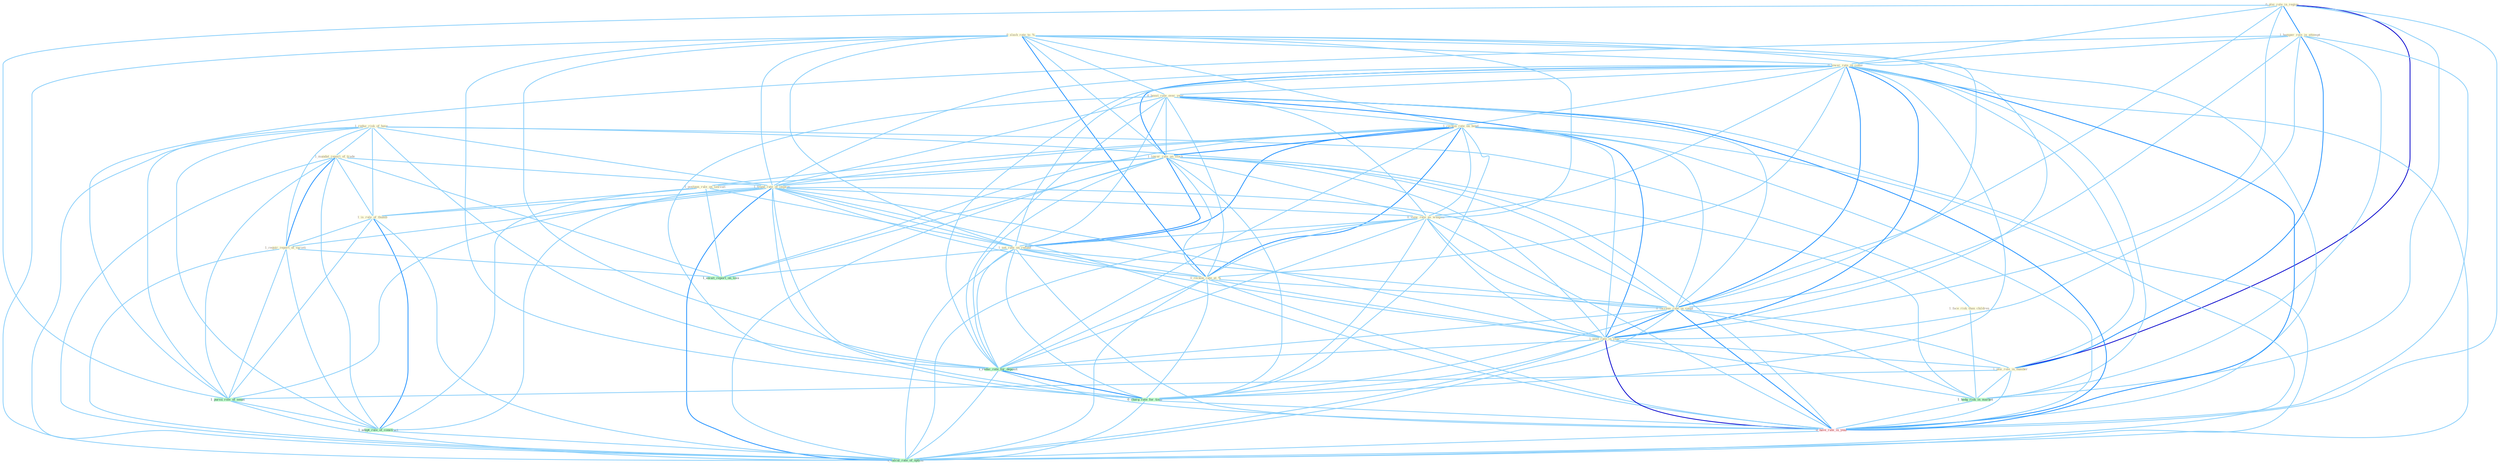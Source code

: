 Graph G{ 
    node
    [shape=polygon,style=filled,width=.5,height=.06,color="#BDFCC9",fixedsize=true,fontsize=4,
    fontcolor="#2f4f4f"];
    {node
    [color="#ffffe0", fontcolor="#8b7d6b"] "0_plai_role_in_region " "1_hamper_role_in_attempt " "0_slash_rate_to_% " "1_reduc_risk_of_have " "0_lower_rate_in_come " "1_face_risk_than_children " "0_boost_rate_over_year " "1_mandat_report_of_trade " "1_reckon_rate_on_bond " "1_lower_rate_on_stock " "1_found_rate_of_improv " "0_view_rate_as_weapon " "1_postpon_rule_on_lawsuit " "1_is_rule_of_thumb " "1_requir_report_of_varieti " "1_set_rate_on_refund " "0_reckon_rate_at_% " "0_increas_rate_in_coupl " "1_post_rate_in_year " "1_plai_role_in_number "}
{node [color="#fff0f5", fontcolor="#b22222"] "0_have_rate_in_year "}
edge [color="#B0E2FF"];

	"0_plai_role_in_region " -- "1_hamper_role_in_attempt " [w="2", color="#1e90ff" , len=0.8];
	"0_plai_role_in_region " -- "0_lower_rate_in_come " [w="1", color="#87cefa" ];
	"0_plai_role_in_region " -- "0_increas_rate_in_coupl " [w="1", color="#87cefa" ];
	"0_plai_role_in_region " -- "1_post_rate_in_year " [w="1", color="#87cefa" ];
	"0_plai_role_in_region " -- "1_plai_role_in_number " [w="3", color="#0000cd" , len=0.6];
	"0_plai_role_in_region " -- "1_pursu_role_of_senat " [w="1", color="#87cefa" ];
	"0_plai_role_in_region " -- "1_hedg_risk_in_market " [w="1", color="#87cefa" ];
	"0_plai_role_in_region " -- "0_have_rate_in_year " [w="1", color="#87cefa" ];
	"1_hamper_role_in_attempt " -- "0_lower_rate_in_come " [w="1", color="#87cefa" ];
	"1_hamper_role_in_attempt " -- "0_increas_rate_in_coupl " [w="1", color="#87cefa" ];
	"1_hamper_role_in_attempt " -- "1_post_rate_in_year " [w="1", color="#87cefa" ];
	"1_hamper_role_in_attempt " -- "1_plai_role_in_number " [w="2", color="#1e90ff" , len=0.8];
	"1_hamper_role_in_attempt " -- "1_pursu_role_of_senat " [w="1", color="#87cefa" ];
	"1_hamper_role_in_attempt " -- "1_hedg_risk_in_market " [w="1", color="#87cefa" ];
	"1_hamper_role_in_attempt " -- "0_have_rate_in_year " [w="1", color="#87cefa" ];
	"0_slash_rate_to_% " -- "0_lower_rate_in_come " [w="1", color="#87cefa" ];
	"0_slash_rate_to_% " -- "0_boost_rate_over_year " [w="1", color="#87cefa" ];
	"0_slash_rate_to_% " -- "1_reckon_rate_on_bond " [w="1", color="#87cefa" ];
	"0_slash_rate_to_% " -- "1_lower_rate_on_stock " [w="1", color="#87cefa" ];
	"0_slash_rate_to_% " -- "1_found_rate_of_improv " [w="1", color="#87cefa" ];
	"0_slash_rate_to_% " -- "0_view_rate_as_weapon " [w="1", color="#87cefa" ];
	"0_slash_rate_to_% " -- "1_set_rate_on_refund " [w="1", color="#87cefa" ];
	"0_slash_rate_to_% " -- "0_reckon_rate_at_% " [w="2", color="#1e90ff" , len=0.8];
	"0_slash_rate_to_% " -- "0_increas_rate_in_coupl " [w="1", color="#87cefa" ];
	"0_slash_rate_to_% " -- "1_post_rate_in_year " [w="1", color="#87cefa" ];
	"0_slash_rate_to_% " -- "1_reduc_rate_for_deposit " [w="1", color="#87cefa" ];
	"0_slash_rate_to_% " -- "0_charg_rate_for_time " [w="1", color="#87cefa" ];
	"0_slash_rate_to_% " -- "0_have_rate_in_year " [w="1", color="#87cefa" ];
	"0_slash_rate_to_% " -- "1_calcul_rate_of_option " [w="1", color="#87cefa" ];
	"1_reduc_risk_of_have " -- "1_face_risk_than_children " [w="1", color="#87cefa" ];
	"1_reduc_risk_of_have " -- "1_mandat_report_of_trade " [w="1", color="#87cefa" ];
	"1_reduc_risk_of_have " -- "1_found_rate_of_improv " [w="1", color="#87cefa" ];
	"1_reduc_risk_of_have " -- "1_is_rule_of_thumb " [w="1", color="#87cefa" ];
	"1_reduc_risk_of_have " -- "1_requir_report_of_varieti " [w="1", color="#87cefa" ];
	"1_reduc_risk_of_have " -- "1_pursu_role_of_senat " [w="1", color="#87cefa" ];
	"1_reduc_risk_of_have " -- "1_reduc_rate_for_deposit " [w="1", color="#87cefa" ];
	"1_reduc_risk_of_have " -- "1_adopt_rule_of_construct " [w="1", color="#87cefa" ];
	"1_reduc_risk_of_have " -- "1_hedg_risk_in_market " [w="1", color="#87cefa" ];
	"1_reduc_risk_of_have " -- "1_calcul_rate_of_option " [w="1", color="#87cefa" ];
	"0_lower_rate_in_come " -- "0_boost_rate_over_year " [w="1", color="#87cefa" ];
	"0_lower_rate_in_come " -- "1_reckon_rate_on_bond " [w="1", color="#87cefa" ];
	"0_lower_rate_in_come " -- "1_lower_rate_on_stock " [w="2", color="#1e90ff" , len=0.8];
	"0_lower_rate_in_come " -- "1_found_rate_of_improv " [w="1", color="#87cefa" ];
	"0_lower_rate_in_come " -- "0_view_rate_as_weapon " [w="1", color="#87cefa" ];
	"0_lower_rate_in_come " -- "1_set_rate_on_refund " [w="1", color="#87cefa" ];
	"0_lower_rate_in_come " -- "0_reckon_rate_at_% " [w="1", color="#87cefa" ];
	"0_lower_rate_in_come " -- "0_increas_rate_in_coupl " [w="2", color="#1e90ff" , len=0.8];
	"0_lower_rate_in_come " -- "1_post_rate_in_year " [w="2", color="#1e90ff" , len=0.8];
	"0_lower_rate_in_come " -- "1_plai_role_in_number " [w="1", color="#87cefa" ];
	"0_lower_rate_in_come " -- "1_reduc_rate_for_deposit " [w="1", color="#87cefa" ];
	"0_lower_rate_in_come " -- "0_charg_rate_for_time " [w="1", color="#87cefa" ];
	"0_lower_rate_in_come " -- "1_hedg_risk_in_market " [w="1", color="#87cefa" ];
	"0_lower_rate_in_come " -- "0_have_rate_in_year " [w="2", color="#1e90ff" , len=0.8];
	"0_lower_rate_in_come " -- "1_calcul_rate_of_option " [w="1", color="#87cefa" ];
	"1_face_risk_than_children " -- "1_hedg_risk_in_market " [w="1", color="#87cefa" ];
	"0_boost_rate_over_year " -- "1_reckon_rate_on_bond " [w="1", color="#87cefa" ];
	"0_boost_rate_over_year " -- "1_lower_rate_on_stock " [w="1", color="#87cefa" ];
	"0_boost_rate_over_year " -- "1_found_rate_of_improv " [w="1", color="#87cefa" ];
	"0_boost_rate_over_year " -- "0_view_rate_as_weapon " [w="1", color="#87cefa" ];
	"0_boost_rate_over_year " -- "1_set_rate_on_refund " [w="1", color="#87cefa" ];
	"0_boost_rate_over_year " -- "0_reckon_rate_at_% " [w="1", color="#87cefa" ];
	"0_boost_rate_over_year " -- "0_increas_rate_in_coupl " [w="1", color="#87cefa" ];
	"0_boost_rate_over_year " -- "1_post_rate_in_year " [w="2", color="#1e90ff" , len=0.8];
	"0_boost_rate_over_year " -- "1_reduc_rate_for_deposit " [w="1", color="#87cefa" ];
	"0_boost_rate_over_year " -- "0_charg_rate_for_time " [w="1", color="#87cefa" ];
	"0_boost_rate_over_year " -- "0_have_rate_in_year " [w="2", color="#1e90ff" , len=0.8];
	"0_boost_rate_over_year " -- "1_calcul_rate_of_option " [w="1", color="#87cefa" ];
	"1_mandat_report_of_trade " -- "1_found_rate_of_improv " [w="1", color="#87cefa" ];
	"1_mandat_report_of_trade " -- "1_is_rule_of_thumb " [w="1", color="#87cefa" ];
	"1_mandat_report_of_trade " -- "1_requir_report_of_varieti " [w="2", color="#1e90ff" , len=0.8];
	"1_mandat_report_of_trade " -- "1_pursu_role_of_senat " [w="1", color="#87cefa" ];
	"1_mandat_report_of_trade " -- "1_await_report_on_loss " [w="1", color="#87cefa" ];
	"1_mandat_report_of_trade " -- "1_adopt_rule_of_construct " [w="1", color="#87cefa" ];
	"1_mandat_report_of_trade " -- "1_calcul_rate_of_option " [w="1", color="#87cefa" ];
	"1_reckon_rate_on_bond " -- "1_lower_rate_on_stock " [w="2", color="#1e90ff" , len=0.8];
	"1_reckon_rate_on_bond " -- "1_found_rate_of_improv " [w="1", color="#87cefa" ];
	"1_reckon_rate_on_bond " -- "0_view_rate_as_weapon " [w="1", color="#87cefa" ];
	"1_reckon_rate_on_bond " -- "1_postpon_rule_on_lawsuit " [w="1", color="#87cefa" ];
	"1_reckon_rate_on_bond " -- "1_set_rate_on_refund " [w="2", color="#1e90ff" , len=0.8];
	"1_reckon_rate_on_bond " -- "0_reckon_rate_at_% " [w="2", color="#1e90ff" , len=0.8];
	"1_reckon_rate_on_bond " -- "0_increas_rate_in_coupl " [w="1", color="#87cefa" ];
	"1_reckon_rate_on_bond " -- "1_post_rate_in_year " [w="1", color="#87cefa" ];
	"1_reckon_rate_on_bond " -- "1_await_report_on_loss " [w="1", color="#87cefa" ];
	"1_reckon_rate_on_bond " -- "1_reduc_rate_for_deposit " [w="1", color="#87cefa" ];
	"1_reckon_rate_on_bond " -- "0_charg_rate_for_time " [w="1", color="#87cefa" ];
	"1_reckon_rate_on_bond " -- "0_have_rate_in_year " [w="1", color="#87cefa" ];
	"1_reckon_rate_on_bond " -- "1_calcul_rate_of_option " [w="1", color="#87cefa" ];
	"1_lower_rate_on_stock " -- "1_found_rate_of_improv " [w="1", color="#87cefa" ];
	"1_lower_rate_on_stock " -- "0_view_rate_as_weapon " [w="1", color="#87cefa" ];
	"1_lower_rate_on_stock " -- "1_postpon_rule_on_lawsuit " [w="1", color="#87cefa" ];
	"1_lower_rate_on_stock " -- "1_set_rate_on_refund " [w="2", color="#1e90ff" , len=0.8];
	"1_lower_rate_on_stock " -- "0_reckon_rate_at_% " [w="1", color="#87cefa" ];
	"1_lower_rate_on_stock " -- "0_increas_rate_in_coupl " [w="1", color="#87cefa" ];
	"1_lower_rate_on_stock " -- "1_post_rate_in_year " [w="1", color="#87cefa" ];
	"1_lower_rate_on_stock " -- "1_await_report_on_loss " [w="1", color="#87cefa" ];
	"1_lower_rate_on_stock " -- "1_reduc_rate_for_deposit " [w="1", color="#87cefa" ];
	"1_lower_rate_on_stock " -- "0_charg_rate_for_time " [w="1", color="#87cefa" ];
	"1_lower_rate_on_stock " -- "0_have_rate_in_year " [w="1", color="#87cefa" ];
	"1_lower_rate_on_stock " -- "1_calcul_rate_of_option " [w="1", color="#87cefa" ];
	"1_found_rate_of_improv " -- "0_view_rate_as_weapon " [w="1", color="#87cefa" ];
	"1_found_rate_of_improv " -- "1_is_rule_of_thumb " [w="1", color="#87cefa" ];
	"1_found_rate_of_improv " -- "1_requir_report_of_varieti " [w="1", color="#87cefa" ];
	"1_found_rate_of_improv " -- "1_set_rate_on_refund " [w="1", color="#87cefa" ];
	"1_found_rate_of_improv " -- "0_reckon_rate_at_% " [w="1", color="#87cefa" ];
	"1_found_rate_of_improv " -- "0_increas_rate_in_coupl " [w="1", color="#87cefa" ];
	"1_found_rate_of_improv " -- "1_post_rate_in_year " [w="1", color="#87cefa" ];
	"1_found_rate_of_improv " -- "1_pursu_role_of_senat " [w="1", color="#87cefa" ];
	"1_found_rate_of_improv " -- "1_reduc_rate_for_deposit " [w="1", color="#87cefa" ];
	"1_found_rate_of_improv " -- "0_charg_rate_for_time " [w="1", color="#87cefa" ];
	"1_found_rate_of_improv " -- "1_adopt_rule_of_construct " [w="1", color="#87cefa" ];
	"1_found_rate_of_improv " -- "0_have_rate_in_year " [w="1", color="#87cefa" ];
	"1_found_rate_of_improv " -- "1_calcul_rate_of_option " [w="2", color="#1e90ff" , len=0.8];
	"0_view_rate_as_weapon " -- "1_set_rate_on_refund " [w="1", color="#87cefa" ];
	"0_view_rate_as_weapon " -- "0_reckon_rate_at_% " [w="1", color="#87cefa" ];
	"0_view_rate_as_weapon " -- "0_increas_rate_in_coupl " [w="1", color="#87cefa" ];
	"0_view_rate_as_weapon " -- "1_post_rate_in_year " [w="1", color="#87cefa" ];
	"0_view_rate_as_weapon " -- "1_reduc_rate_for_deposit " [w="1", color="#87cefa" ];
	"0_view_rate_as_weapon " -- "0_charg_rate_for_time " [w="1", color="#87cefa" ];
	"0_view_rate_as_weapon " -- "0_have_rate_in_year " [w="1", color="#87cefa" ];
	"0_view_rate_as_weapon " -- "1_calcul_rate_of_option " [w="1", color="#87cefa" ];
	"1_postpon_rule_on_lawsuit " -- "1_is_rule_of_thumb " [w="1", color="#87cefa" ];
	"1_postpon_rule_on_lawsuit " -- "1_set_rate_on_refund " [w="1", color="#87cefa" ];
	"1_postpon_rule_on_lawsuit " -- "1_await_report_on_loss " [w="1", color="#87cefa" ];
	"1_postpon_rule_on_lawsuit " -- "1_adopt_rule_of_construct " [w="1", color="#87cefa" ];
	"1_is_rule_of_thumb " -- "1_requir_report_of_varieti " [w="1", color="#87cefa" ];
	"1_is_rule_of_thumb " -- "1_pursu_role_of_senat " [w="1", color="#87cefa" ];
	"1_is_rule_of_thumb " -- "1_adopt_rule_of_construct " [w="2", color="#1e90ff" , len=0.8];
	"1_is_rule_of_thumb " -- "1_calcul_rate_of_option " [w="1", color="#87cefa" ];
	"1_requir_report_of_varieti " -- "1_pursu_role_of_senat " [w="1", color="#87cefa" ];
	"1_requir_report_of_varieti " -- "1_await_report_on_loss " [w="1", color="#87cefa" ];
	"1_requir_report_of_varieti " -- "1_adopt_rule_of_construct " [w="1", color="#87cefa" ];
	"1_requir_report_of_varieti " -- "1_calcul_rate_of_option " [w="1", color="#87cefa" ];
	"1_set_rate_on_refund " -- "0_reckon_rate_at_% " [w="1", color="#87cefa" ];
	"1_set_rate_on_refund " -- "0_increas_rate_in_coupl " [w="1", color="#87cefa" ];
	"1_set_rate_on_refund " -- "1_post_rate_in_year " [w="1", color="#87cefa" ];
	"1_set_rate_on_refund " -- "1_await_report_on_loss " [w="1", color="#87cefa" ];
	"1_set_rate_on_refund " -- "1_reduc_rate_for_deposit " [w="1", color="#87cefa" ];
	"1_set_rate_on_refund " -- "0_charg_rate_for_time " [w="1", color="#87cefa" ];
	"1_set_rate_on_refund " -- "0_have_rate_in_year " [w="1", color="#87cefa" ];
	"1_set_rate_on_refund " -- "1_calcul_rate_of_option " [w="1", color="#87cefa" ];
	"0_reckon_rate_at_% " -- "0_increas_rate_in_coupl " [w="1", color="#87cefa" ];
	"0_reckon_rate_at_% " -- "1_post_rate_in_year " [w="1", color="#87cefa" ];
	"0_reckon_rate_at_% " -- "1_reduc_rate_for_deposit " [w="1", color="#87cefa" ];
	"0_reckon_rate_at_% " -- "0_charg_rate_for_time " [w="1", color="#87cefa" ];
	"0_reckon_rate_at_% " -- "0_have_rate_in_year " [w="1", color="#87cefa" ];
	"0_reckon_rate_at_% " -- "1_calcul_rate_of_option " [w="1", color="#87cefa" ];
	"0_increas_rate_in_coupl " -- "1_post_rate_in_year " [w="2", color="#1e90ff" , len=0.8];
	"0_increas_rate_in_coupl " -- "1_plai_role_in_number " [w="1", color="#87cefa" ];
	"0_increas_rate_in_coupl " -- "1_reduc_rate_for_deposit " [w="1", color="#87cefa" ];
	"0_increas_rate_in_coupl " -- "0_charg_rate_for_time " [w="1", color="#87cefa" ];
	"0_increas_rate_in_coupl " -- "1_hedg_risk_in_market " [w="1", color="#87cefa" ];
	"0_increas_rate_in_coupl " -- "0_have_rate_in_year " [w="2", color="#1e90ff" , len=0.8];
	"0_increas_rate_in_coupl " -- "1_calcul_rate_of_option " [w="1", color="#87cefa" ];
	"1_post_rate_in_year " -- "1_plai_role_in_number " [w="1", color="#87cefa" ];
	"1_post_rate_in_year " -- "1_reduc_rate_for_deposit " [w="1", color="#87cefa" ];
	"1_post_rate_in_year " -- "0_charg_rate_for_time " [w="1", color="#87cefa" ];
	"1_post_rate_in_year " -- "1_hedg_risk_in_market " [w="1", color="#87cefa" ];
	"1_post_rate_in_year " -- "0_have_rate_in_year " [w="3", color="#0000cd" , len=0.6];
	"1_post_rate_in_year " -- "1_calcul_rate_of_option " [w="1", color="#87cefa" ];
	"1_plai_role_in_number " -- "1_pursu_role_of_senat " [w="1", color="#87cefa" ];
	"1_plai_role_in_number " -- "1_hedg_risk_in_market " [w="1", color="#87cefa" ];
	"1_plai_role_in_number " -- "0_have_rate_in_year " [w="1", color="#87cefa" ];
	"1_pursu_role_of_senat " -- "1_adopt_rule_of_construct " [w="1", color="#87cefa" ];
	"1_pursu_role_of_senat " -- "1_calcul_rate_of_option " [w="1", color="#87cefa" ];
	"1_reduc_rate_for_deposit " -- "0_charg_rate_for_time " [w="2", color="#1e90ff" , len=0.8];
	"1_reduc_rate_for_deposit " -- "0_have_rate_in_year " [w="1", color="#87cefa" ];
	"1_reduc_rate_for_deposit " -- "1_calcul_rate_of_option " [w="1", color="#87cefa" ];
	"0_charg_rate_for_time " -- "0_have_rate_in_year " [w="1", color="#87cefa" ];
	"0_charg_rate_for_time " -- "1_calcul_rate_of_option " [w="1", color="#87cefa" ];
	"1_adopt_rule_of_construct " -- "1_calcul_rate_of_option " [w="1", color="#87cefa" ];
	"1_hedg_risk_in_market " -- "0_have_rate_in_year " [w="1", color="#87cefa" ];
	"0_have_rate_in_year " -- "1_calcul_rate_of_option " [w="1", color="#87cefa" ];
}